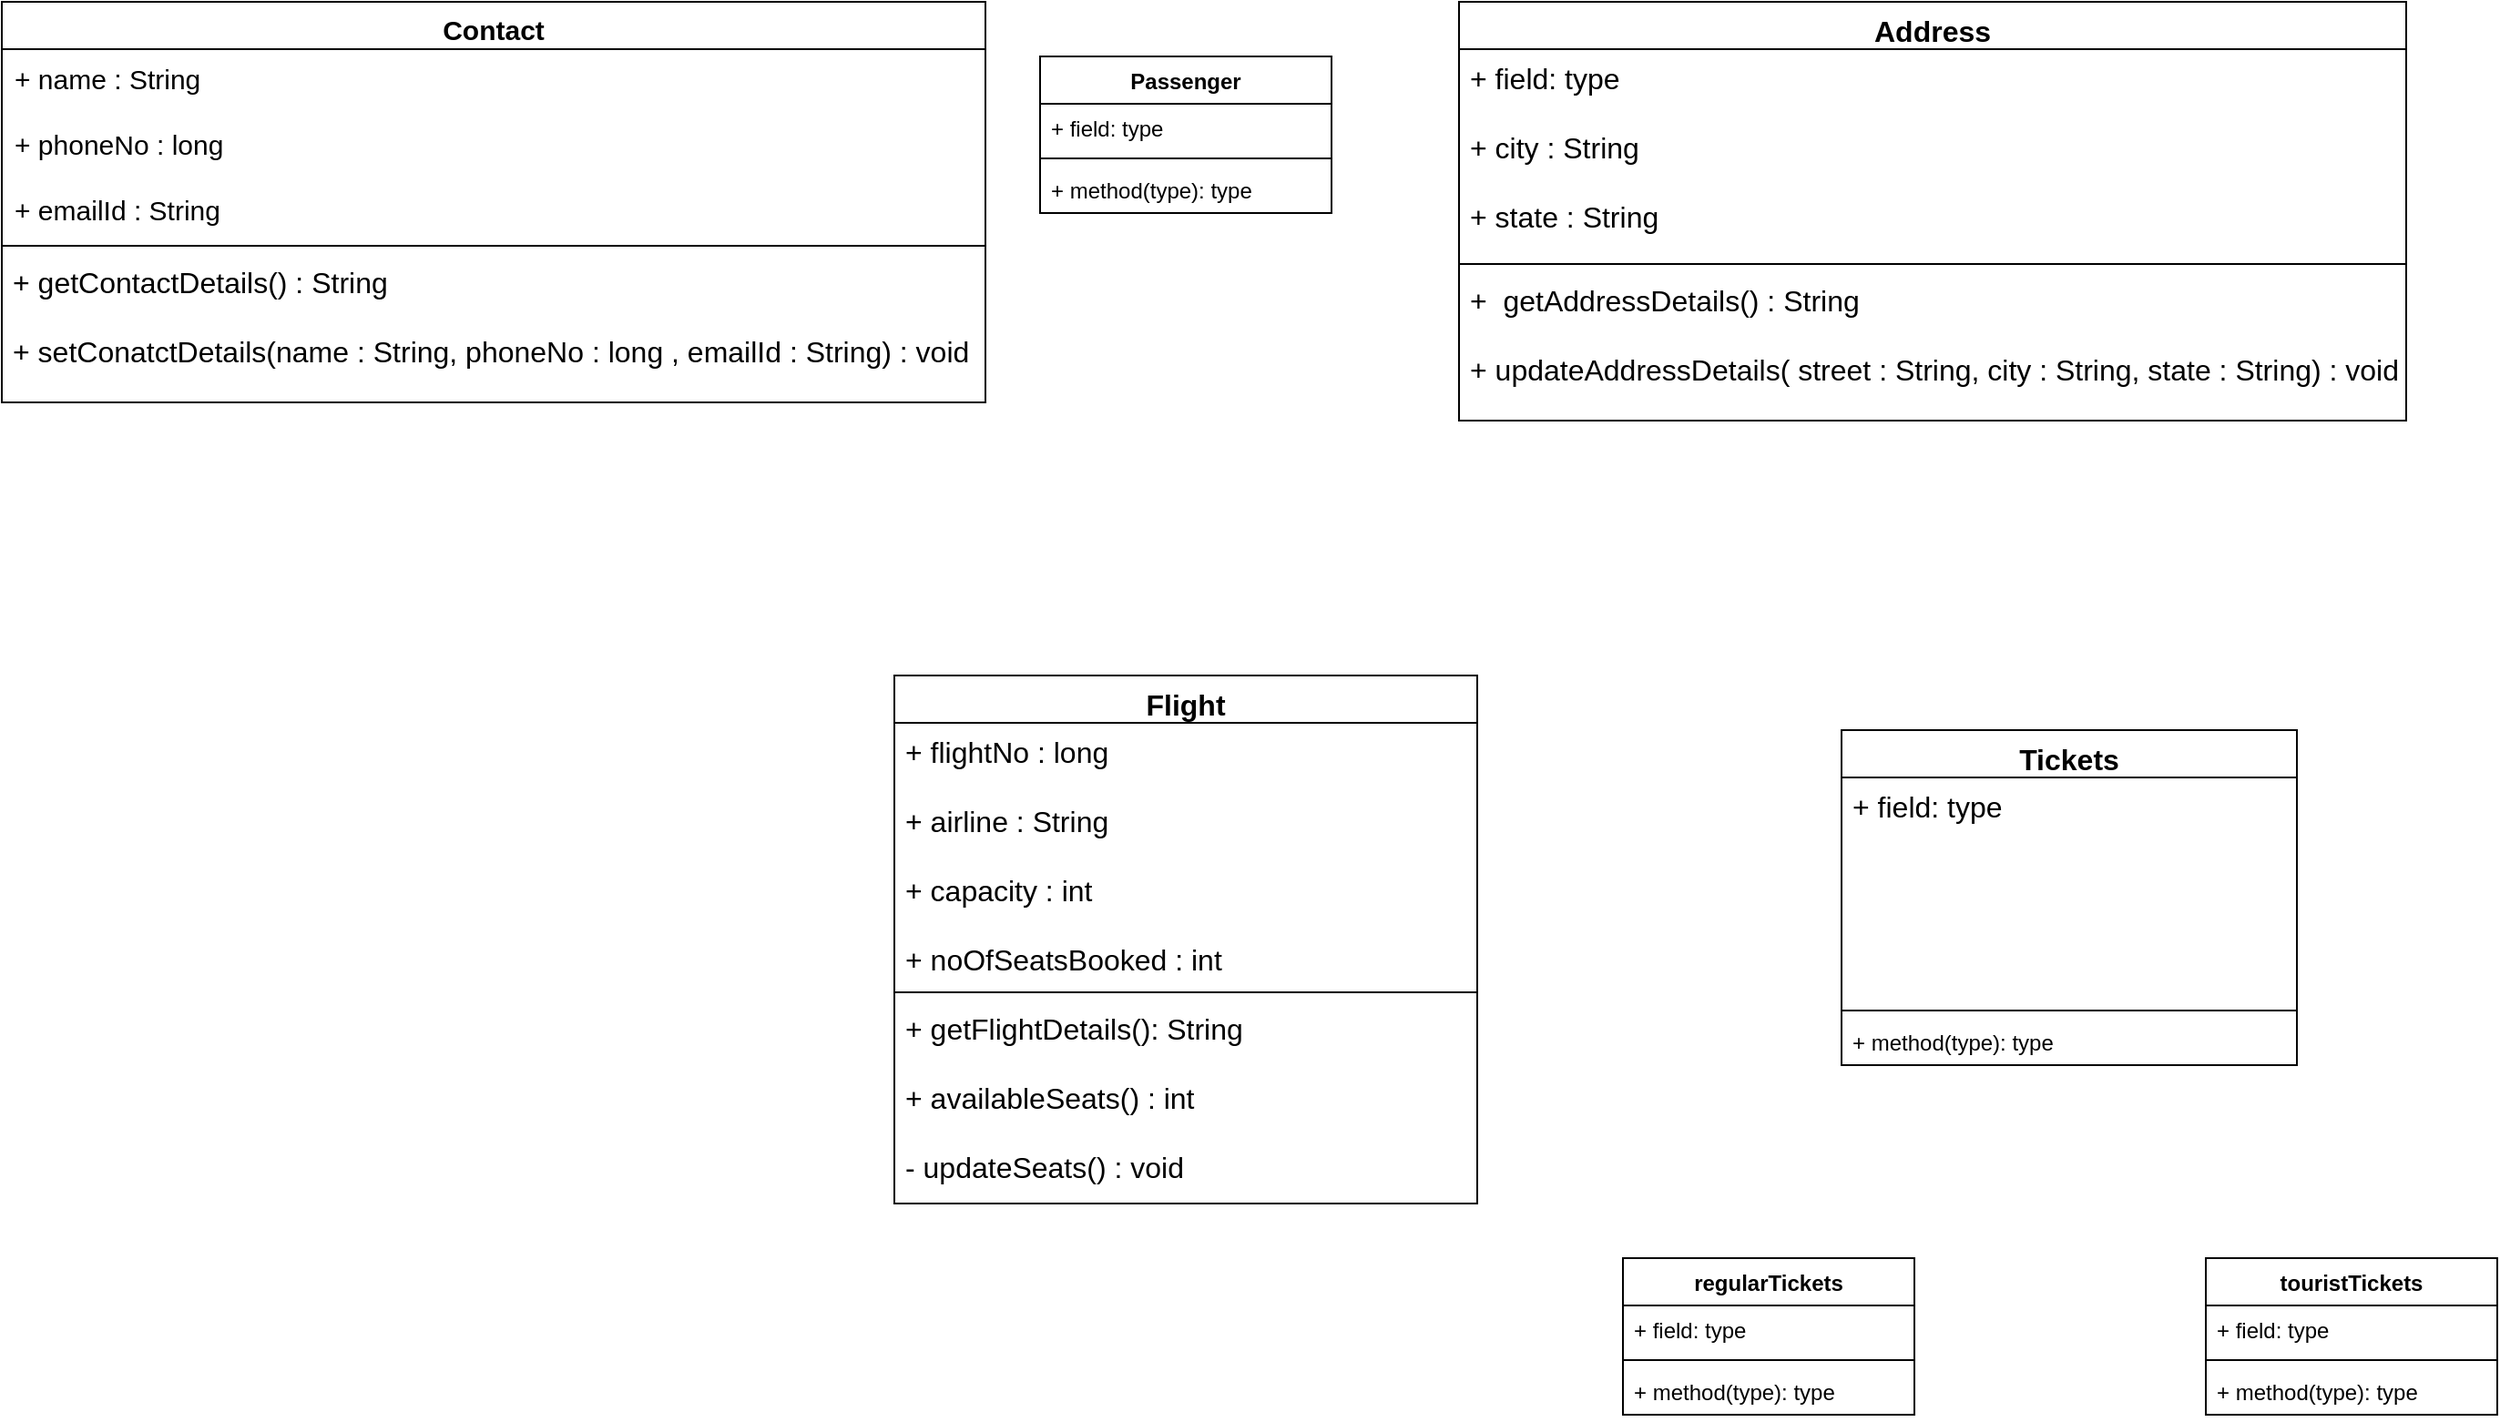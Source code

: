 <mxfile version="15.4.1" type="device"><diagram id="NvTu24u40X7gE-8X-PEI" name="Page-1"><mxGraphModel dx="2076" dy="1158" grid="1" gridSize="10" guides="1" tooltips="1" connect="1" arrows="1" fold="1" page="1" pageScale="1" pageWidth="1500" pageHeight="1500" math="0" shadow="0"><root><mxCell id="0"/><mxCell id="1" parent="0"/><mxCell id="0oGhldkSGV8YVYNDJMoj-1" value="Passenger" style="swimlane;fontStyle=1;align=center;verticalAlign=top;childLayout=stackLayout;horizontal=1;startSize=26;horizontalStack=0;resizeParent=1;resizeParentMax=0;resizeLast=0;collapsible=1;marginBottom=0;" vertex="1" parent="1"><mxGeometry x="630" y="50" width="160" height="86" as="geometry"/></mxCell><mxCell id="0oGhldkSGV8YVYNDJMoj-2" value="+ field: type" style="text;strokeColor=none;fillColor=none;align=left;verticalAlign=top;spacingLeft=4;spacingRight=4;overflow=hidden;rotatable=0;points=[[0,0.5],[1,0.5]];portConstraint=eastwest;" vertex="1" parent="0oGhldkSGV8YVYNDJMoj-1"><mxGeometry y="26" width="160" height="26" as="geometry"/></mxCell><mxCell id="0oGhldkSGV8YVYNDJMoj-3" value="" style="line;strokeWidth=1;fillColor=none;align=left;verticalAlign=middle;spacingTop=-1;spacingLeft=3;spacingRight=3;rotatable=0;labelPosition=right;points=[];portConstraint=eastwest;" vertex="1" parent="0oGhldkSGV8YVYNDJMoj-1"><mxGeometry y="52" width="160" height="8" as="geometry"/></mxCell><mxCell id="0oGhldkSGV8YVYNDJMoj-4" value="+ method(type): type" style="text;strokeColor=none;fillColor=none;align=left;verticalAlign=top;spacingLeft=4;spacingRight=4;overflow=hidden;rotatable=0;points=[[0,0.5],[1,0.5]];portConstraint=eastwest;" vertex="1" parent="0oGhldkSGV8YVYNDJMoj-1"><mxGeometry y="60" width="160" height="26" as="geometry"/></mxCell><mxCell id="0oGhldkSGV8YVYNDJMoj-5" value="Contact" style="swimlane;fontStyle=1;align=center;verticalAlign=top;childLayout=stackLayout;horizontal=1;startSize=26;horizontalStack=0;resizeParent=1;resizeParentMax=0;resizeLast=0;collapsible=1;marginBottom=0;fontSize=15;" vertex="1" parent="1"><mxGeometry x="60" y="20" width="540" height="220" as="geometry"/></mxCell><mxCell id="0oGhldkSGV8YVYNDJMoj-6" value="+ name : String&#10;&#10;+ phoneNo : long&#10;&#10;+ emailId : String" style="text;strokeColor=none;fillColor=none;align=left;verticalAlign=top;spacingLeft=4;spacingRight=4;overflow=hidden;rotatable=0;points=[[0,0.5],[1,0.5]];portConstraint=eastwest;spacing=3;fontSize=15;" vertex="1" parent="0oGhldkSGV8YVYNDJMoj-5"><mxGeometry y="26" width="540" height="104" as="geometry"/></mxCell><mxCell id="0oGhldkSGV8YVYNDJMoj-7" value="" style="line;strokeWidth=1;fillColor=none;align=left;verticalAlign=middle;spacingTop=-1;spacingLeft=3;spacingRight=3;rotatable=0;labelPosition=right;points=[];portConstraint=eastwest;" vertex="1" parent="0oGhldkSGV8YVYNDJMoj-5"><mxGeometry y="130" width="540" height="8" as="geometry"/></mxCell><mxCell id="0oGhldkSGV8YVYNDJMoj-8" value="+ getContactDetails() : String&#10;&#10;+ setConatctDetails(name : String, phoneNo : long , emailId : String) : void" style="text;strokeColor=none;fillColor=none;align=left;verticalAlign=top;spacingLeft=4;spacingRight=4;overflow=hidden;rotatable=0;points=[[0,0.5],[1,0.5]];portConstraint=eastwest;fontSize=16;" vertex="1" parent="0oGhldkSGV8YVYNDJMoj-5"><mxGeometry y="138" width="540" height="82" as="geometry"/></mxCell><mxCell id="0oGhldkSGV8YVYNDJMoj-9" value="Address" style="swimlane;fontStyle=1;align=center;verticalAlign=top;childLayout=stackLayout;horizontal=1;startSize=26;horizontalStack=0;resizeParent=1;resizeParentMax=0;resizeLast=0;collapsible=1;marginBottom=0;fontSize=16;" vertex="1" parent="1"><mxGeometry x="860" y="20" width="520" height="230" as="geometry"/></mxCell><mxCell id="0oGhldkSGV8YVYNDJMoj-10" value="+ field: type&#10;&#10;+ city : String&#10;&#10;+ state : String" style="text;strokeColor=none;fillColor=none;align=left;verticalAlign=top;spacingLeft=4;spacingRight=4;overflow=hidden;rotatable=0;points=[[0,0.5],[1,0.5]];portConstraint=eastwest;fontSize=16;" vertex="1" parent="0oGhldkSGV8YVYNDJMoj-9"><mxGeometry y="26" width="520" height="114" as="geometry"/></mxCell><mxCell id="0oGhldkSGV8YVYNDJMoj-11" value="" style="line;strokeWidth=1;fillColor=none;align=left;verticalAlign=middle;spacingTop=-1;spacingLeft=3;spacingRight=3;rotatable=0;labelPosition=right;points=[];portConstraint=eastwest;" vertex="1" parent="0oGhldkSGV8YVYNDJMoj-9"><mxGeometry y="140" width="520" height="8" as="geometry"/></mxCell><mxCell id="0oGhldkSGV8YVYNDJMoj-12" value="+  getAddressDetails() : String &#10;&#10;+ updateAddressDetails( street : String, city : String, state : String) : void" style="text;strokeColor=none;fillColor=none;align=left;verticalAlign=top;spacingLeft=4;spacingRight=4;overflow=hidden;rotatable=0;points=[[0,0.5],[1,0.5]];portConstraint=eastwest;fontSize=16;" vertex="1" parent="0oGhldkSGV8YVYNDJMoj-9"><mxGeometry y="148" width="520" height="82" as="geometry"/></mxCell><mxCell id="0oGhldkSGV8YVYNDJMoj-13" value="Tickets" style="swimlane;fontStyle=1;align=center;verticalAlign=top;childLayout=stackLayout;horizontal=1;startSize=26;horizontalStack=0;resizeParent=1;resizeParentMax=0;resizeLast=0;collapsible=1;marginBottom=0;fontSize=16;" vertex="1" parent="1"><mxGeometry x="1070" y="420" width="250" height="184" as="geometry"/></mxCell><mxCell id="0oGhldkSGV8YVYNDJMoj-14" value="+ field: type" style="text;strokeColor=none;fillColor=none;align=left;verticalAlign=top;spacingLeft=4;spacingRight=4;overflow=hidden;rotatable=0;points=[[0,0.5],[1,0.5]];portConstraint=eastwest;fontSize=16;" vertex="1" parent="0oGhldkSGV8YVYNDJMoj-13"><mxGeometry y="26" width="250" height="124" as="geometry"/></mxCell><mxCell id="0oGhldkSGV8YVYNDJMoj-15" value="" style="line;strokeWidth=1;fillColor=none;align=left;verticalAlign=middle;spacingTop=-1;spacingLeft=3;spacingRight=3;rotatable=0;labelPosition=right;points=[];portConstraint=eastwest;" vertex="1" parent="0oGhldkSGV8YVYNDJMoj-13"><mxGeometry y="150" width="250" height="8" as="geometry"/></mxCell><mxCell id="0oGhldkSGV8YVYNDJMoj-16" value="+ method(type): type" style="text;strokeColor=none;fillColor=none;align=left;verticalAlign=top;spacingLeft=4;spacingRight=4;overflow=hidden;rotatable=0;points=[[0,0.5],[1,0.5]];portConstraint=eastwest;" vertex="1" parent="0oGhldkSGV8YVYNDJMoj-13"><mxGeometry y="158" width="250" height="26" as="geometry"/></mxCell><mxCell id="0oGhldkSGV8YVYNDJMoj-17" value="regularTickets" style="swimlane;fontStyle=1;align=center;verticalAlign=top;childLayout=stackLayout;horizontal=1;startSize=26;horizontalStack=0;resizeParent=1;resizeParentMax=0;resizeLast=0;collapsible=1;marginBottom=0;" vertex="1" parent="1"><mxGeometry x="950" y="710" width="160" height="86" as="geometry"/></mxCell><mxCell id="0oGhldkSGV8YVYNDJMoj-18" value="+ field: type" style="text;strokeColor=none;fillColor=none;align=left;verticalAlign=top;spacingLeft=4;spacingRight=4;overflow=hidden;rotatable=0;points=[[0,0.5],[1,0.5]];portConstraint=eastwest;" vertex="1" parent="0oGhldkSGV8YVYNDJMoj-17"><mxGeometry y="26" width="160" height="26" as="geometry"/></mxCell><mxCell id="0oGhldkSGV8YVYNDJMoj-19" value="" style="line;strokeWidth=1;fillColor=none;align=left;verticalAlign=middle;spacingTop=-1;spacingLeft=3;spacingRight=3;rotatable=0;labelPosition=right;points=[];portConstraint=eastwest;" vertex="1" parent="0oGhldkSGV8YVYNDJMoj-17"><mxGeometry y="52" width="160" height="8" as="geometry"/></mxCell><mxCell id="0oGhldkSGV8YVYNDJMoj-20" value="+ method(type): type" style="text;strokeColor=none;fillColor=none;align=left;verticalAlign=top;spacingLeft=4;spacingRight=4;overflow=hidden;rotatable=0;points=[[0,0.5],[1,0.5]];portConstraint=eastwest;" vertex="1" parent="0oGhldkSGV8YVYNDJMoj-17"><mxGeometry y="60" width="160" height="26" as="geometry"/></mxCell><mxCell id="0oGhldkSGV8YVYNDJMoj-21" value="touristTickets" style="swimlane;fontStyle=1;align=center;verticalAlign=top;childLayout=stackLayout;horizontal=1;startSize=26;horizontalStack=0;resizeParent=1;resizeParentMax=0;resizeLast=0;collapsible=1;marginBottom=0;" vertex="1" parent="1"><mxGeometry x="1270" y="710" width="160" height="86" as="geometry"/></mxCell><mxCell id="0oGhldkSGV8YVYNDJMoj-22" value="+ field: type" style="text;strokeColor=none;fillColor=none;align=left;verticalAlign=top;spacingLeft=4;spacingRight=4;overflow=hidden;rotatable=0;points=[[0,0.5],[1,0.5]];portConstraint=eastwest;" vertex="1" parent="0oGhldkSGV8YVYNDJMoj-21"><mxGeometry y="26" width="160" height="26" as="geometry"/></mxCell><mxCell id="0oGhldkSGV8YVYNDJMoj-23" value="" style="line;strokeWidth=1;fillColor=none;align=left;verticalAlign=middle;spacingTop=-1;spacingLeft=3;spacingRight=3;rotatable=0;labelPosition=right;points=[];portConstraint=eastwest;" vertex="1" parent="0oGhldkSGV8YVYNDJMoj-21"><mxGeometry y="52" width="160" height="8" as="geometry"/></mxCell><mxCell id="0oGhldkSGV8YVYNDJMoj-24" value="+ method(type): type" style="text;strokeColor=none;fillColor=none;align=left;verticalAlign=top;spacingLeft=4;spacingRight=4;overflow=hidden;rotatable=0;points=[[0,0.5],[1,0.5]];portConstraint=eastwest;" vertex="1" parent="0oGhldkSGV8YVYNDJMoj-21"><mxGeometry y="60" width="160" height="26" as="geometry"/></mxCell><mxCell id="0oGhldkSGV8YVYNDJMoj-25" value="Flight" style="swimlane;fontStyle=1;align=center;verticalAlign=top;childLayout=stackLayout;horizontal=1;startSize=26;horizontalStack=0;resizeParent=1;resizeParentMax=0;resizeLast=0;collapsible=1;marginBottom=0;fontSize=16;" vertex="1" parent="1"><mxGeometry x="550" y="390" width="320" height="290" as="geometry"/></mxCell><mxCell id="0oGhldkSGV8YVYNDJMoj-26" value="+ flightNo : long&#10;&#10;+ airline : String&#10;&#10;+ capacity : int &#10;&#10;+ noOfSeatsBooked : int" style="text;strokeColor=none;fillColor=none;align=left;verticalAlign=top;spacingLeft=4;spacingRight=4;overflow=hidden;rotatable=0;points=[[0,0.5],[1,0.5]];portConstraint=eastwest;fontSize=16;" vertex="1" parent="0oGhldkSGV8YVYNDJMoj-25"><mxGeometry y="26" width="320" height="144" as="geometry"/></mxCell><mxCell id="0oGhldkSGV8YVYNDJMoj-27" value="" style="line;strokeWidth=1;fillColor=none;align=left;verticalAlign=middle;spacingTop=-1;spacingLeft=3;spacingRight=3;rotatable=0;labelPosition=right;points=[];portConstraint=eastwest;" vertex="1" parent="0oGhldkSGV8YVYNDJMoj-25"><mxGeometry y="170" width="320" height="8" as="geometry"/></mxCell><mxCell id="0oGhldkSGV8YVYNDJMoj-28" value="+ getFlightDetails(): String&#10;&#10;+ availableSeats() : int&#10;&#10;- updateSeats() : void " style="text;strokeColor=none;fillColor=none;align=left;verticalAlign=top;spacingLeft=4;spacingRight=4;overflow=hidden;rotatable=0;points=[[0,0.5],[1,0.5]];portConstraint=eastwest;fontSize=16;" vertex="1" parent="0oGhldkSGV8YVYNDJMoj-25"><mxGeometry y="178" width="320" height="112" as="geometry"/></mxCell></root></mxGraphModel></diagram></mxfile>